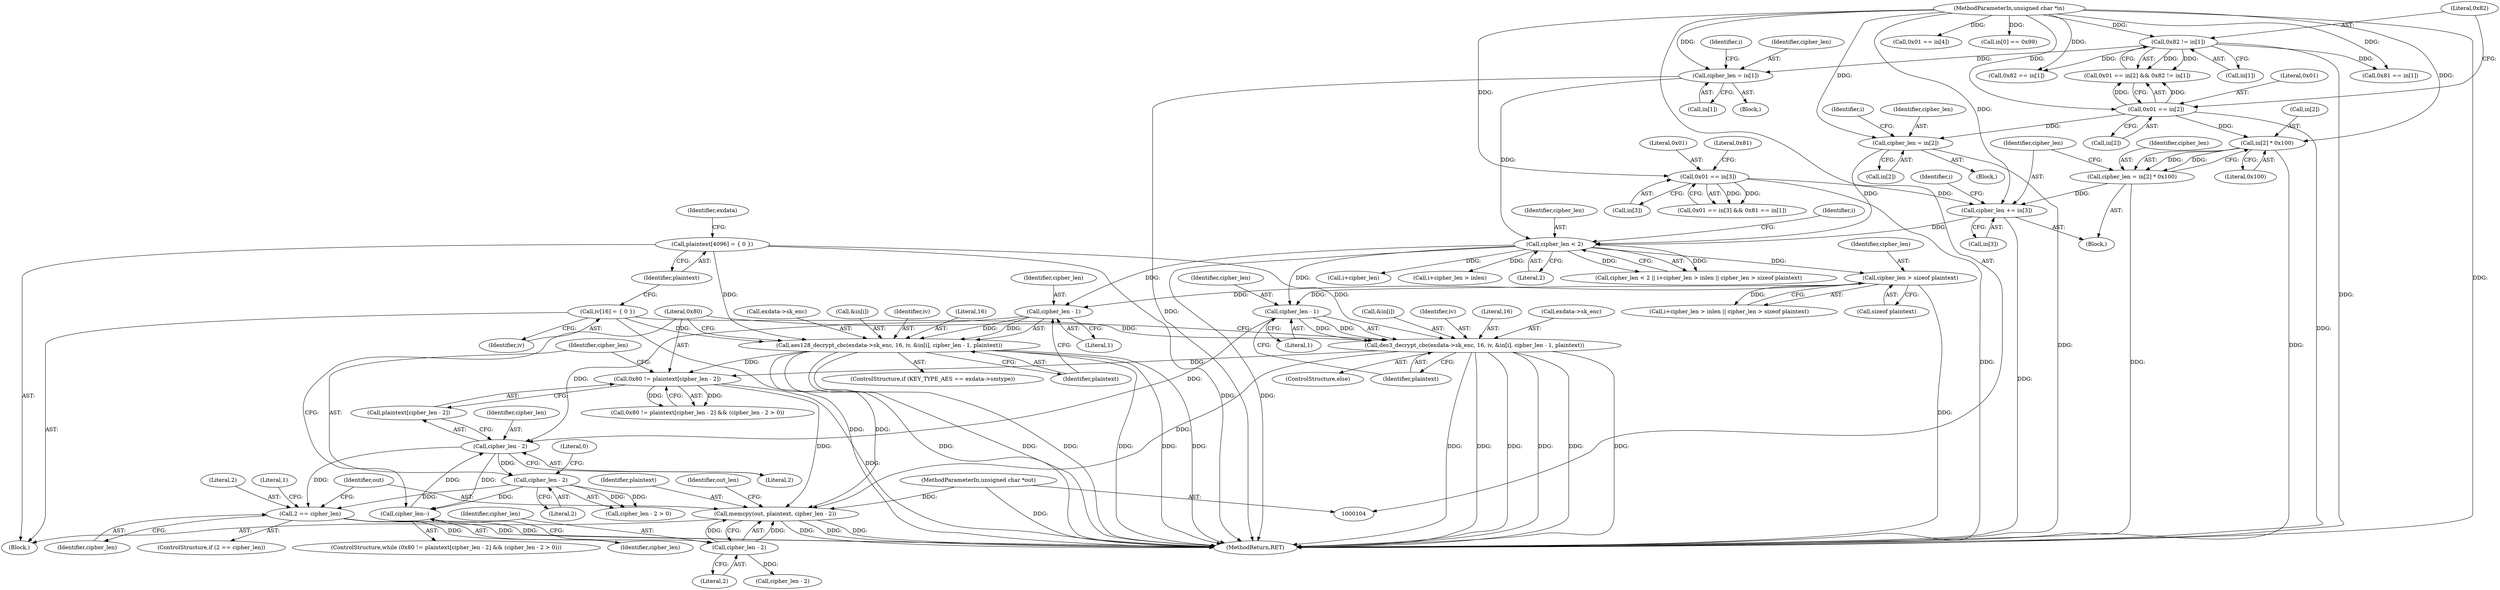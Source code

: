 digraph "1_OpenSC_360e95d45ac4123255a4c796db96337f332160ad#diff-d643a0fa169471dbf2912f4866dc49c5_0@API" {
"1000298" [label="(Call,memcpy(out, plaintext, cipher_len - 2))"];
"1000108" [label="(MethodParameterIn,unsigned char *out)"];
"1000246" [label="(Call,aes128_decrypt_cbc(exdata->sk_enc, 16, iv, &in[i], cipher_len - 1, plaintext))"];
"1000114" [label="(Call,iv[16] = { 0 })"];
"1000256" [label="(Call,cipher_len - 1)"];
"1000224" [label="(Call,cipher_len < 2)"];
"1000158" [label="(Call,cipher_len = in[1])"];
"1000152" [label="(Call,0x82 != in[1])"];
"1000106" [label="(MethodParameterIn,unsigned char *in)"];
"1000209" [label="(Call,cipher_len += in[3])"];
"1000169" [label="(Call,0x01 == in[3])"];
"1000202" [label="(Call,cipher_len = in[2] * 0x100)"];
"1000204" [label="(Call,in[2] * 0x100)"];
"1000147" [label="(Call,0x01 == in[2])"];
"1000180" [label="(Call,cipher_len = in[2])"];
"1000233" [label="(Call,cipher_len > sizeof plaintext)"];
"1000117" [label="(Call,plaintext[4096] = { 0 })"];
"1000261" [label="(Call,des3_decrypt_cbc(exdata->sk_enc, 16, iv, &in[i], cipher_len - 1, plaintext))"];
"1000271" [label="(Call,cipher_len - 1)"];
"1000277" [label="(Call,0x80 != plaintext[cipher_len - 2])"];
"1000301" [label="(Call,cipher_len - 2)"];
"1000292" [label="(Call,2 == cipher_len)"];
"1000285" [label="(Call,cipher_len - 2)"];
"1000281" [label="(Call,cipher_len - 2)"];
"1000289" [label="(Call,cipher_len--)"];
"1000292" [label="(Call,2 == cipher_len)"];
"1000182" [label="(Call,in[2])"];
"1000258" [label="(Literal,1)"];
"1000186" [label="(Identifier,i)"];
"1000257" [label="(Identifier,cipher_len)"];
"1000273" [label="(Literal,1)"];
"1000301" [label="(Call,cipher_len - 2)"];
"1000277" [label="(Call,0x80 != plaintext[cipher_len - 2])"];
"1000117" [label="(Call,plaintext[4096] = { 0 })"];
"1000210" [label="(Identifier,cipher_len)"];
"1000118" [label="(Identifier,plaintext)"];
"1000271" [label="(Call,cipher_len - 1)"];
"1000290" [label="(Identifier,cipher_len)"];
"1000146" [label="(Call,0x01 == in[2] && 0x82 != in[1])"];
"1000211" [label="(Call,in[3])"];
"1000240" [label="(ControlStructure,if (KEY_TYPE_AES == exdata->smtype))"];
"1000265" [label="(Literal,16)"];
"1000228" [label="(Call,i+cipher_len > inlen)"];
"1000275" [label="(ControlStructure,while (0x80 != plaintext[cipher_len - 2] && (cipher_len - 2 > 0)))"];
"1000233" [label="(Call,cipher_len > sizeof plaintext)"];
"1000115" [label="(Identifier,iv)"];
"1000154" [label="(Call,in[1])"];
"1000179" [label="(Block,)"];
"1000306" [label="(Identifier,out_len)"];
"1000114" [label="(Call,iv[16] = { 0 })"];
"1000170" [label="(Literal,0x01)"];
"1000209" [label="(Call,cipher_len += in[3])"];
"1000234" [label="(Identifier,cipher_len)"];
"1000227" [label="(Call,i+cipher_len > inlen || cipher_len > sizeof plaintext)"];
"1000287" [label="(Literal,2)"];
"1000247" [label="(Call,exdata->sk_enc)"];
"1000252" [label="(Call,&in[i])"];
"1000256" [label="(Call,cipher_len - 1)"];
"1000291" [label="(ControlStructure,if (2 == cipher_len))"];
"1000297" [label="(Literal,1)"];
"1000215" [label="(Identifier,i)"];
"1000205" [label="(Call,in[2])"];
"1000171" [label="(Call,in[3])"];
"1000251" [label="(Identifier,iv)"];
"1000164" [label="(Identifier,i)"];
"1000160" [label="(Call,in[1])"];
"1000169" [label="(Call,0x01 == in[3])"];
"1000168" [label="(Call,0x01 == in[3] && 0x81 == in[1])"];
"1000149" [label="(Call,in[2])"];
"1000272" [label="(Identifier,cipher_len)"];
"1000226" [label="(Literal,2)"];
"1000288" [label="(Literal,0)"];
"1000260" [label="(ControlStructure,else)"];
"1000285" [label="(Call,cipher_len - 2)"];
"1000279" [label="(Call,plaintext[cipher_len - 2])"];
"1000175" [label="(Literal,0x81)"];
"1000250" [label="(Literal,16)"];
"1000224" [label="(Call,cipher_len < 2)"];
"1000281" [label="(Call,cipher_len - 2)"];
"1000294" [label="(Identifier,cipher_len)"];
"1000157" [label="(Block,)"];
"1000303" [label="(Literal,2)"];
"1000204" [label="(Call,in[2] * 0x100)"];
"1000110" [label="(Block,)"];
"1000148" [label="(Literal,0x01)"];
"1000108" [label="(MethodParameterIn,unsigned char *out)"];
"1000147" [label="(Call,0x01 == in[2])"];
"1000289" [label="(Call,cipher_len--)"];
"1000299" [label="(Identifier,out)"];
"1000230" [label="(Identifier,i)"];
"1000300" [label="(Identifier,plaintext)"];
"1000153" [label="(Literal,0x82)"];
"1000106" [label="(MethodParameterIn,unsigned char *in)"];
"1000282" [label="(Identifier,cipher_len)"];
"1000283" [label="(Literal,2)"];
"1000274" [label="(Identifier,plaintext)"];
"1000152" [label="(Call,0x82 != in[1])"];
"1000174" [label="(Call,0x81 == in[1])"];
"1000276" [label="(Call,0x80 != plaintext[cipher_len - 2] && (cipher_len - 2 > 0))"];
"1000259" [label="(Identifier,plaintext)"];
"1000158" [label="(Call,cipher_len = in[1])"];
"1000208" [label="(Literal,0x100)"];
"1000262" [label="(Call,exdata->sk_enc)"];
"1000121" [label="(Identifier,exdata)"];
"1000278" [label="(Literal,0x80)"];
"1000307" [label="(Call,cipher_len - 2)"];
"1000196" [label="(Call,0x82 == in[1])"];
"1000246" [label="(Call,aes128_decrypt_cbc(exdata->sk_enc, 16, iv, &in[i], cipher_len - 1, plaintext))"];
"1000267" [label="(Call,&in[i])"];
"1000191" [label="(Call,0x01 == in[4])"];
"1000223" [label="(Call,cipher_len < 2 || i+cipher_len > inlen || cipher_len > sizeof plaintext)"];
"1000180" [label="(Call,cipher_len = in[2])"];
"1000284" [label="(Call,cipher_len - 2 > 0)"];
"1000225" [label="(Identifier,cipher_len)"];
"1000286" [label="(Identifier,cipher_len)"];
"1000138" [label="(Call,in[0] == 0x99)"];
"1000203" [label="(Identifier,cipher_len)"];
"1000298" [label="(Call,memcpy(out, plaintext, cipher_len - 2))"];
"1000312" [label="(MethodReturn,RET)"];
"1000229" [label="(Call,i+cipher_len)"];
"1000266" [label="(Identifier,iv)"];
"1000159" [label="(Identifier,cipher_len)"];
"1000293" [label="(Literal,2)"];
"1000235" [label="(Call,sizeof plaintext)"];
"1000202" [label="(Call,cipher_len = in[2] * 0x100)"];
"1000201" [label="(Block,)"];
"1000261" [label="(Call,des3_decrypt_cbc(exdata->sk_enc, 16, iv, &in[i], cipher_len - 1, plaintext))"];
"1000302" [label="(Identifier,cipher_len)"];
"1000181" [label="(Identifier,cipher_len)"];
"1000298" -> "1000110"  [label="AST: "];
"1000298" -> "1000301"  [label="CFG: "];
"1000299" -> "1000298"  [label="AST: "];
"1000300" -> "1000298"  [label="AST: "];
"1000301" -> "1000298"  [label="AST: "];
"1000306" -> "1000298"  [label="CFG: "];
"1000298" -> "1000312"  [label="DDG: "];
"1000298" -> "1000312"  [label="DDG: "];
"1000298" -> "1000312"  [label="DDG: "];
"1000108" -> "1000298"  [label="DDG: "];
"1000246" -> "1000298"  [label="DDG: "];
"1000261" -> "1000298"  [label="DDG: "];
"1000277" -> "1000298"  [label="DDG: "];
"1000301" -> "1000298"  [label="DDG: "];
"1000301" -> "1000298"  [label="DDG: "];
"1000108" -> "1000104"  [label="AST: "];
"1000108" -> "1000312"  [label="DDG: "];
"1000246" -> "1000240"  [label="AST: "];
"1000246" -> "1000259"  [label="CFG: "];
"1000247" -> "1000246"  [label="AST: "];
"1000250" -> "1000246"  [label="AST: "];
"1000251" -> "1000246"  [label="AST: "];
"1000252" -> "1000246"  [label="AST: "];
"1000256" -> "1000246"  [label="AST: "];
"1000259" -> "1000246"  [label="AST: "];
"1000278" -> "1000246"  [label="CFG: "];
"1000246" -> "1000312"  [label="DDG: "];
"1000246" -> "1000312"  [label="DDG: "];
"1000246" -> "1000312"  [label="DDG: "];
"1000246" -> "1000312"  [label="DDG: "];
"1000246" -> "1000312"  [label="DDG: "];
"1000246" -> "1000312"  [label="DDG: "];
"1000114" -> "1000246"  [label="DDG: "];
"1000256" -> "1000246"  [label="DDG: "];
"1000256" -> "1000246"  [label="DDG: "];
"1000117" -> "1000246"  [label="DDG: "];
"1000246" -> "1000277"  [label="DDG: "];
"1000114" -> "1000110"  [label="AST: "];
"1000114" -> "1000115"  [label="CFG: "];
"1000115" -> "1000114"  [label="AST: "];
"1000118" -> "1000114"  [label="CFG: "];
"1000114" -> "1000312"  [label="DDG: "];
"1000114" -> "1000261"  [label="DDG: "];
"1000256" -> "1000258"  [label="CFG: "];
"1000257" -> "1000256"  [label="AST: "];
"1000258" -> "1000256"  [label="AST: "];
"1000259" -> "1000256"  [label="CFG: "];
"1000224" -> "1000256"  [label="DDG: "];
"1000233" -> "1000256"  [label="DDG: "];
"1000256" -> "1000281"  [label="DDG: "];
"1000224" -> "1000223"  [label="AST: "];
"1000224" -> "1000226"  [label="CFG: "];
"1000225" -> "1000224"  [label="AST: "];
"1000226" -> "1000224"  [label="AST: "];
"1000230" -> "1000224"  [label="CFG: "];
"1000223" -> "1000224"  [label="CFG: "];
"1000224" -> "1000312"  [label="DDG: "];
"1000224" -> "1000223"  [label="DDG: "];
"1000224" -> "1000223"  [label="DDG: "];
"1000158" -> "1000224"  [label="DDG: "];
"1000209" -> "1000224"  [label="DDG: "];
"1000180" -> "1000224"  [label="DDG: "];
"1000224" -> "1000228"  [label="DDG: "];
"1000224" -> "1000229"  [label="DDG: "];
"1000224" -> "1000233"  [label="DDG: "];
"1000224" -> "1000271"  [label="DDG: "];
"1000158" -> "1000157"  [label="AST: "];
"1000158" -> "1000160"  [label="CFG: "];
"1000159" -> "1000158"  [label="AST: "];
"1000160" -> "1000158"  [label="AST: "];
"1000164" -> "1000158"  [label="CFG: "];
"1000158" -> "1000312"  [label="DDG: "];
"1000152" -> "1000158"  [label="DDG: "];
"1000106" -> "1000158"  [label="DDG: "];
"1000152" -> "1000146"  [label="AST: "];
"1000152" -> "1000154"  [label="CFG: "];
"1000153" -> "1000152"  [label="AST: "];
"1000154" -> "1000152"  [label="AST: "];
"1000146" -> "1000152"  [label="CFG: "];
"1000152" -> "1000312"  [label="DDG: "];
"1000152" -> "1000146"  [label="DDG: "];
"1000152" -> "1000146"  [label="DDG: "];
"1000106" -> "1000152"  [label="DDG: "];
"1000152" -> "1000174"  [label="DDG: "];
"1000152" -> "1000196"  [label="DDG: "];
"1000106" -> "1000104"  [label="AST: "];
"1000106" -> "1000312"  [label="DDG: "];
"1000106" -> "1000138"  [label="DDG: "];
"1000106" -> "1000147"  [label="DDG: "];
"1000106" -> "1000169"  [label="DDG: "];
"1000106" -> "1000174"  [label="DDG: "];
"1000106" -> "1000180"  [label="DDG: "];
"1000106" -> "1000191"  [label="DDG: "];
"1000106" -> "1000196"  [label="DDG: "];
"1000106" -> "1000204"  [label="DDG: "];
"1000106" -> "1000209"  [label="DDG: "];
"1000209" -> "1000201"  [label="AST: "];
"1000209" -> "1000211"  [label="CFG: "];
"1000210" -> "1000209"  [label="AST: "];
"1000211" -> "1000209"  [label="AST: "];
"1000215" -> "1000209"  [label="CFG: "];
"1000209" -> "1000312"  [label="DDG: "];
"1000169" -> "1000209"  [label="DDG: "];
"1000202" -> "1000209"  [label="DDG: "];
"1000169" -> "1000168"  [label="AST: "];
"1000169" -> "1000171"  [label="CFG: "];
"1000170" -> "1000169"  [label="AST: "];
"1000171" -> "1000169"  [label="AST: "];
"1000175" -> "1000169"  [label="CFG: "];
"1000168" -> "1000169"  [label="CFG: "];
"1000169" -> "1000312"  [label="DDG: "];
"1000169" -> "1000168"  [label="DDG: "];
"1000169" -> "1000168"  [label="DDG: "];
"1000202" -> "1000201"  [label="AST: "];
"1000202" -> "1000204"  [label="CFG: "];
"1000203" -> "1000202"  [label="AST: "];
"1000204" -> "1000202"  [label="AST: "];
"1000210" -> "1000202"  [label="CFG: "];
"1000202" -> "1000312"  [label="DDG: "];
"1000204" -> "1000202"  [label="DDG: "];
"1000204" -> "1000202"  [label="DDG: "];
"1000204" -> "1000208"  [label="CFG: "];
"1000205" -> "1000204"  [label="AST: "];
"1000208" -> "1000204"  [label="AST: "];
"1000204" -> "1000312"  [label="DDG: "];
"1000147" -> "1000204"  [label="DDG: "];
"1000147" -> "1000146"  [label="AST: "];
"1000147" -> "1000149"  [label="CFG: "];
"1000148" -> "1000147"  [label="AST: "];
"1000149" -> "1000147"  [label="AST: "];
"1000153" -> "1000147"  [label="CFG: "];
"1000146" -> "1000147"  [label="CFG: "];
"1000147" -> "1000312"  [label="DDG: "];
"1000147" -> "1000146"  [label="DDG: "];
"1000147" -> "1000146"  [label="DDG: "];
"1000147" -> "1000180"  [label="DDG: "];
"1000180" -> "1000179"  [label="AST: "];
"1000180" -> "1000182"  [label="CFG: "];
"1000181" -> "1000180"  [label="AST: "];
"1000182" -> "1000180"  [label="AST: "];
"1000186" -> "1000180"  [label="CFG: "];
"1000180" -> "1000312"  [label="DDG: "];
"1000233" -> "1000227"  [label="AST: "];
"1000233" -> "1000235"  [label="CFG: "];
"1000234" -> "1000233"  [label="AST: "];
"1000235" -> "1000233"  [label="AST: "];
"1000227" -> "1000233"  [label="CFG: "];
"1000233" -> "1000312"  [label="DDG: "];
"1000233" -> "1000227"  [label="DDG: "];
"1000233" -> "1000271"  [label="DDG: "];
"1000117" -> "1000110"  [label="AST: "];
"1000117" -> "1000118"  [label="CFG: "];
"1000118" -> "1000117"  [label="AST: "];
"1000121" -> "1000117"  [label="CFG: "];
"1000117" -> "1000312"  [label="DDG: "];
"1000117" -> "1000261"  [label="DDG: "];
"1000261" -> "1000260"  [label="AST: "];
"1000261" -> "1000274"  [label="CFG: "];
"1000262" -> "1000261"  [label="AST: "];
"1000265" -> "1000261"  [label="AST: "];
"1000266" -> "1000261"  [label="AST: "];
"1000267" -> "1000261"  [label="AST: "];
"1000271" -> "1000261"  [label="AST: "];
"1000274" -> "1000261"  [label="AST: "];
"1000278" -> "1000261"  [label="CFG: "];
"1000261" -> "1000312"  [label="DDG: "];
"1000261" -> "1000312"  [label="DDG: "];
"1000261" -> "1000312"  [label="DDG: "];
"1000261" -> "1000312"  [label="DDG: "];
"1000261" -> "1000312"  [label="DDG: "];
"1000261" -> "1000312"  [label="DDG: "];
"1000271" -> "1000261"  [label="DDG: "];
"1000271" -> "1000261"  [label="DDG: "];
"1000261" -> "1000277"  [label="DDG: "];
"1000271" -> "1000273"  [label="CFG: "];
"1000272" -> "1000271"  [label="AST: "];
"1000273" -> "1000271"  [label="AST: "];
"1000274" -> "1000271"  [label="CFG: "];
"1000271" -> "1000281"  [label="DDG: "];
"1000277" -> "1000276"  [label="AST: "];
"1000277" -> "1000279"  [label="CFG: "];
"1000278" -> "1000277"  [label="AST: "];
"1000279" -> "1000277"  [label="AST: "];
"1000286" -> "1000277"  [label="CFG: "];
"1000276" -> "1000277"  [label="CFG: "];
"1000277" -> "1000312"  [label="DDG: "];
"1000277" -> "1000276"  [label="DDG: "];
"1000277" -> "1000276"  [label="DDG: "];
"1000301" -> "1000303"  [label="CFG: "];
"1000302" -> "1000301"  [label="AST: "];
"1000303" -> "1000301"  [label="AST: "];
"1000292" -> "1000301"  [label="DDG: "];
"1000301" -> "1000307"  [label="DDG: "];
"1000292" -> "1000291"  [label="AST: "];
"1000292" -> "1000294"  [label="CFG: "];
"1000293" -> "1000292"  [label="AST: "];
"1000294" -> "1000292"  [label="AST: "];
"1000297" -> "1000292"  [label="CFG: "];
"1000299" -> "1000292"  [label="CFG: "];
"1000292" -> "1000312"  [label="DDG: "];
"1000292" -> "1000312"  [label="DDG: "];
"1000285" -> "1000292"  [label="DDG: "];
"1000281" -> "1000292"  [label="DDG: "];
"1000285" -> "1000284"  [label="AST: "];
"1000285" -> "1000287"  [label="CFG: "];
"1000286" -> "1000285"  [label="AST: "];
"1000287" -> "1000285"  [label="AST: "];
"1000288" -> "1000285"  [label="CFG: "];
"1000285" -> "1000284"  [label="DDG: "];
"1000285" -> "1000284"  [label="DDG: "];
"1000281" -> "1000285"  [label="DDG: "];
"1000285" -> "1000289"  [label="DDG: "];
"1000281" -> "1000279"  [label="AST: "];
"1000281" -> "1000283"  [label="CFG: "];
"1000282" -> "1000281"  [label="AST: "];
"1000283" -> "1000281"  [label="AST: "];
"1000279" -> "1000281"  [label="CFG: "];
"1000289" -> "1000281"  [label="DDG: "];
"1000281" -> "1000289"  [label="DDG: "];
"1000289" -> "1000275"  [label="AST: "];
"1000289" -> "1000290"  [label="CFG: "];
"1000290" -> "1000289"  [label="AST: "];
"1000278" -> "1000289"  [label="CFG: "];
}

